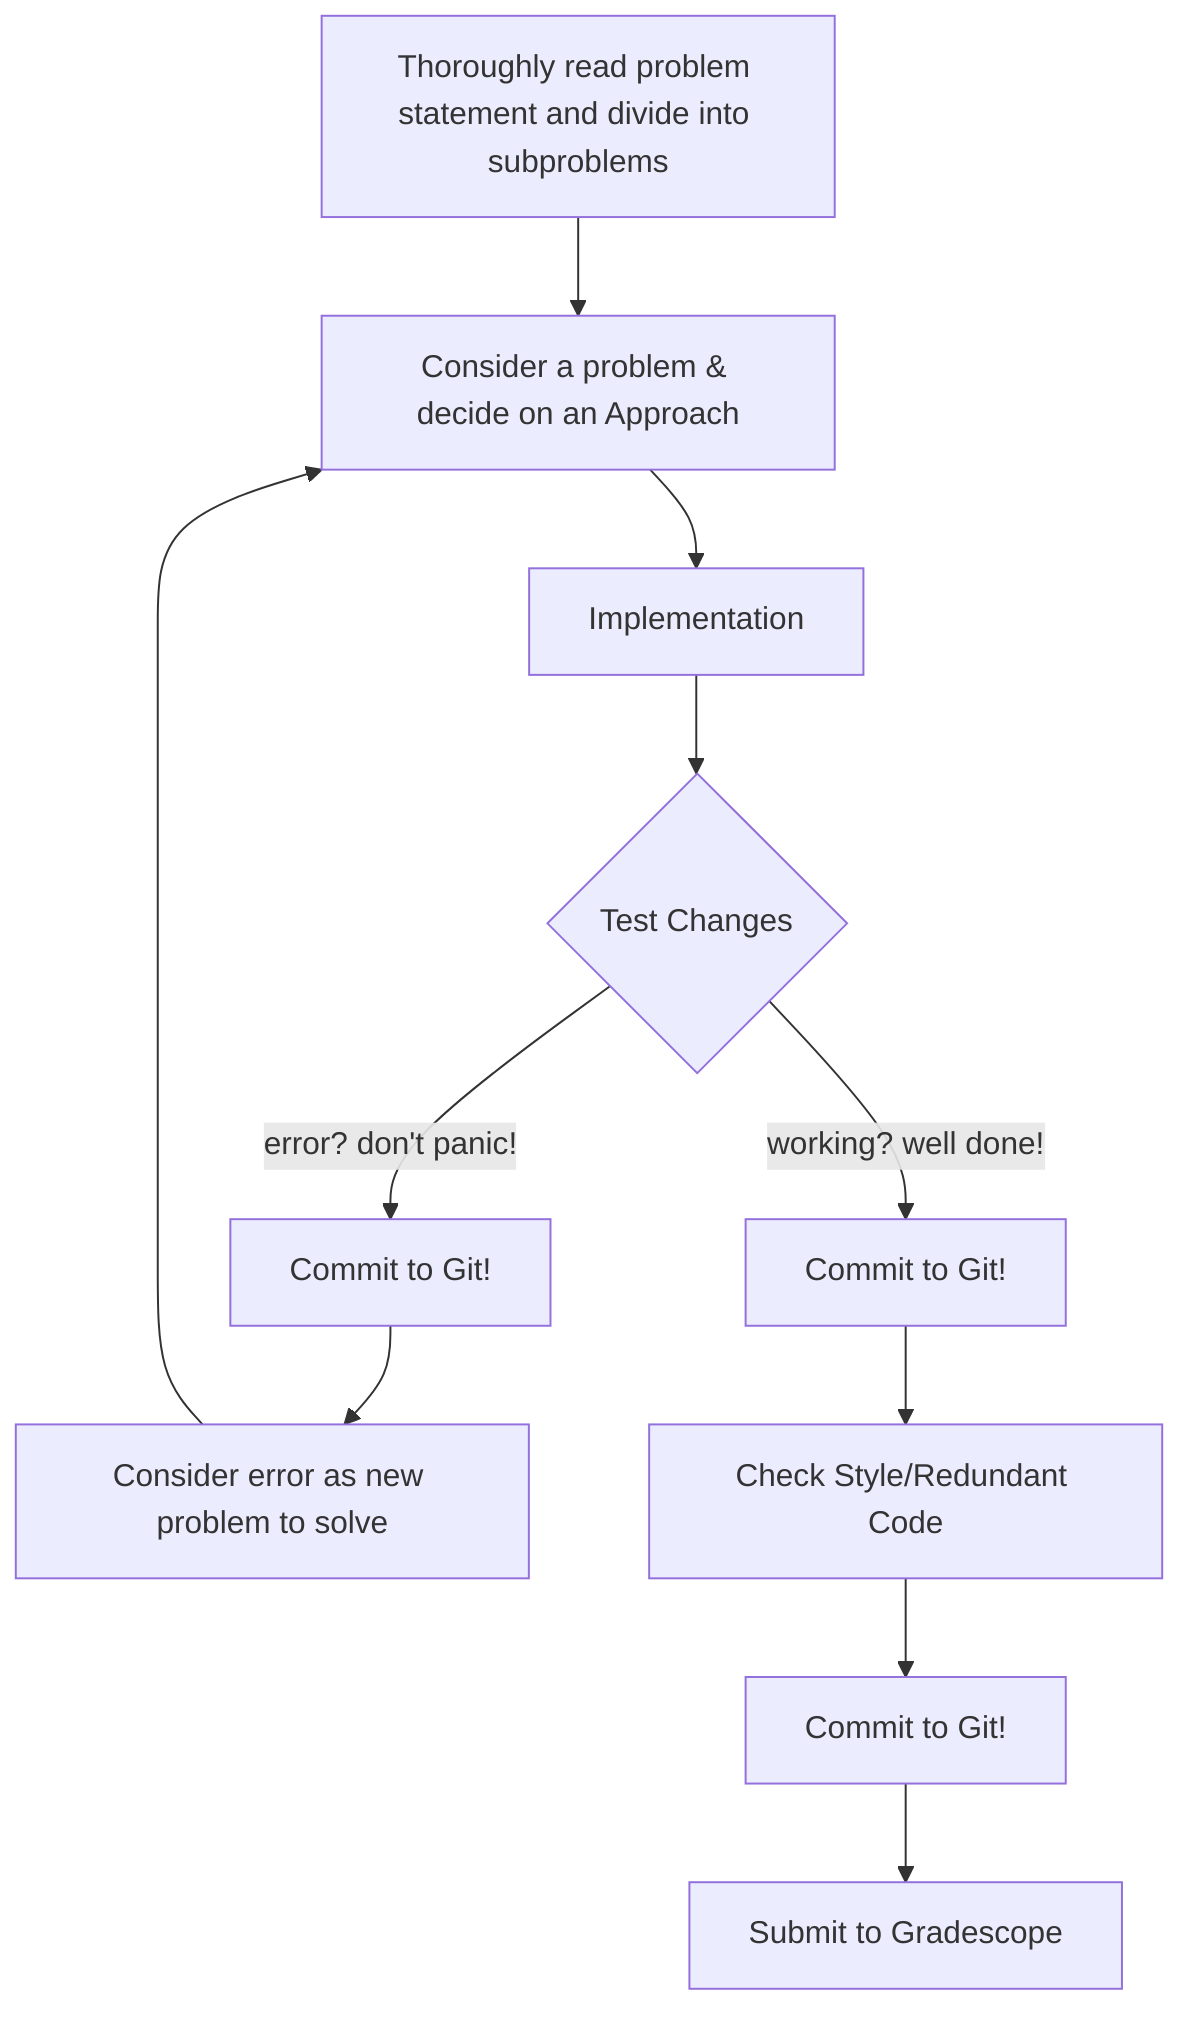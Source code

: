 flowchart TD
    Q[Thoroughly read problem statement and divide into subproblems] --> A
    A[Consider a problem & decide on an Approach] --> B[Implementation]
    B --> C2{Test Changes}
    C2 -- error? don't panic! --> EG
    C2 -- working? well done! --> FG
    EG[Commit to Git!] --> E
    E[Consider error as new problem to solve] --> A
    FG["Commit to Git!"]
    FG --> S["Check Style/Redundant Code"]
    S --> SG["Commit to Git!"]
    SG --> G["Submit to Gradescope"]